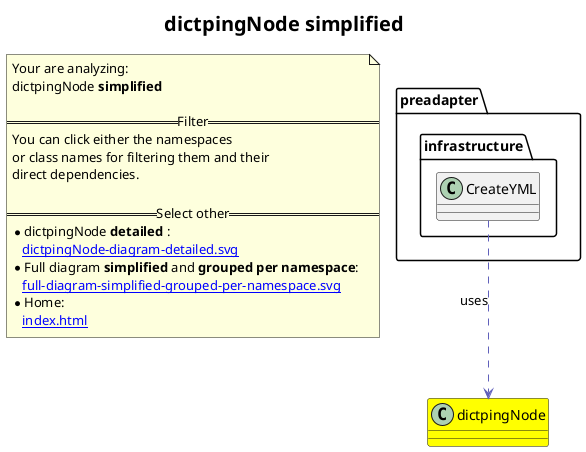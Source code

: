 @startuml
skinparam linetype ortho
title <size:20>dictpingNode **simplified** </size>
note "Your are analyzing:\ndictpingNode **simplified** \n\n==Filter==\nYou can click either the namespaces \nor class names for filtering them and their\ndirect dependencies.\n\n==Select other==\n* dictpingNode **detailed** :\n   [[dictpingNode-diagram-detailed.svg]]\n* Full diagram **simplified** and **grouped per namespace**:\n   [[full-diagram-simplified-grouped-per-namespace.svg]]\n* Home:\n   [[index.html]]" as FloatingNote
class dictpingNode [[dictpingNode-diagram-simplified.svg]] #yellow {
}
  class preadapter.infrastructure.CreateYML [[preadapter.infrastructure.CreateYML-diagram-simplified.svg]]  {
  }
 ' *************************************** 
 ' *************************************** 
 ' *************************************** 
' Class relations extracted from namespace:
' 
' Class relations extracted from namespace:
' preadapter.infrastructure
preadapter.infrastructure.CreateYML .[#6060BB].> dictpingNode  : uses 
@enduml